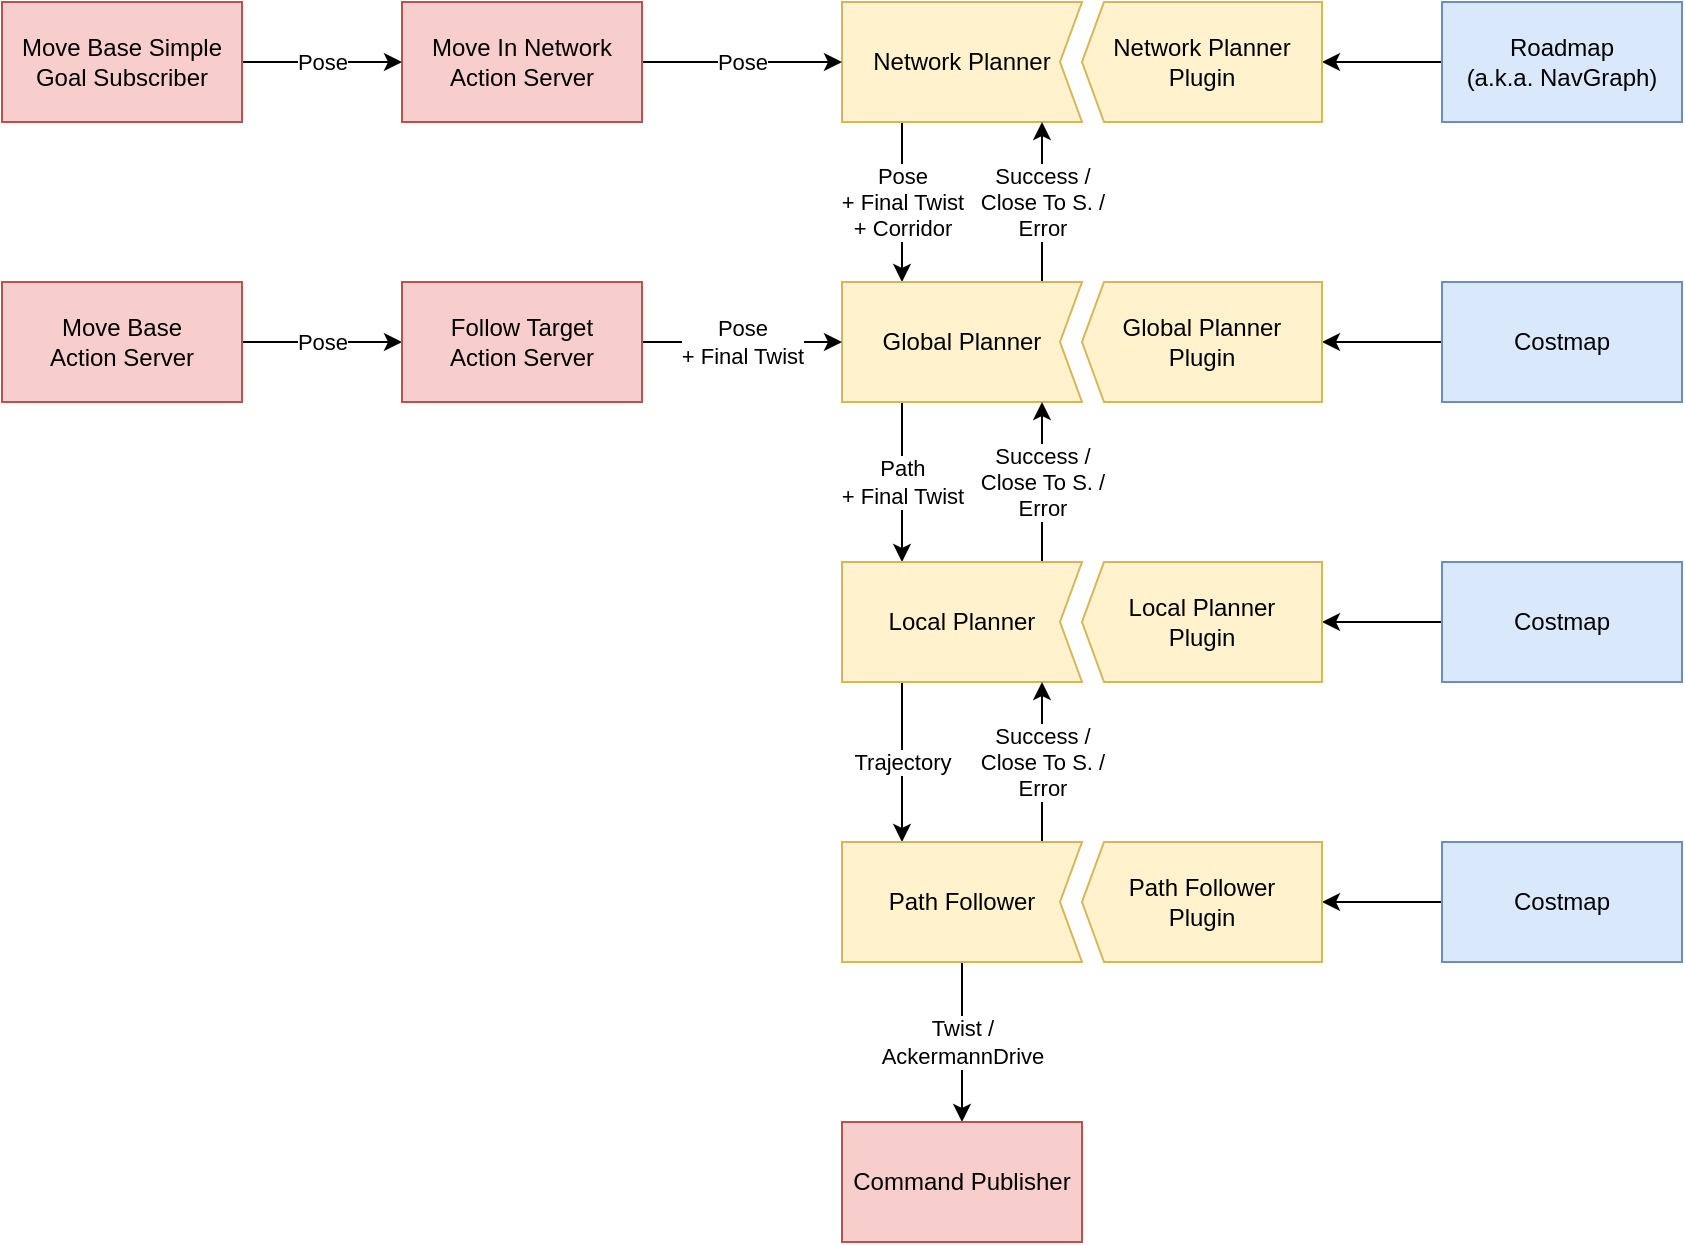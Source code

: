 <mxfile version="14.1.8" type="device"><diagram id="-SSuI4m4AHOXYcqGH4f-" name="ARTI Move Base"><mxGraphModel dx="1422" dy="976" grid="1" gridSize="10" guides="1" tooltips="1" connect="1" arrows="1" fold="1" page="1" pageScale="1" pageWidth="1169" pageHeight="827" math="0" shadow="0"><root><mxCell id="0"/><mxCell id="1" parent="0"/><mxCell id="WtlTxRg0S5o0Qiq5JUU1-12" value="Pose&lt;br&gt;+ Final Twist&lt;br&gt;+ Corridor" style="edgeStyle=elbowEdgeStyle;rounded=0;orthogonalLoop=1;jettySize=auto;html=1;startArrow=none;startFill=0;endArrow=classic;endFill=1;" parent="1" source="WtlTxRg0S5o0Qiq5JUU1-4" target="WtlTxRg0S5o0Qiq5JUU1-6" edge="1"><mxGeometry relative="1" as="geometry"><Array as="points"><mxPoint x="570" y="230"/><mxPoint x="560" y="210"/></Array></mxGeometry></mxCell><mxCell id="WtlTxRg0S5o0Qiq5JUU1-4" value="Network Planner" style="html=1;shadow=0;dashed=0;align=center;verticalAlign=middle;shape=mxgraph.arrows2.arrow;dy=0;dx=0;notch=11;flipH=1;fillColor=#fff2cc;strokeColor=#d6b656;whiteSpace=wrap;spacing=6;" parent="1" vertex="1"><mxGeometry x="540" y="120" width="120" height="60" as="geometry"/></mxCell><mxCell id="WtlTxRg0S5o0Qiq5JUU1-16" style="edgeStyle=orthogonalEdgeStyle;rounded=0;orthogonalLoop=1;jettySize=auto;html=1;startArrow=classic;startFill=1;endArrow=none;endFill=0;" parent="1" source="WtlTxRg0S5o0Qiq5JUU1-5" target="WtlTxRg0S5o0Qiq5JUU1-15" edge="1"><mxGeometry relative="1" as="geometry"/></mxCell><mxCell id="WtlTxRg0S5o0Qiq5JUU1-5" value="Network Planner Plugin" style="html=1;shadow=0;dashed=0;align=center;verticalAlign=middle;shape=mxgraph.arrows2.arrow;dy=0;dx=11;notch=0;flipH=1;fillColor=#fff2cc;strokeColor=#d6b656;whiteSpace=wrap;spacing=6;" parent="1" vertex="1"><mxGeometry x="660" y="120" width="120" height="60" as="geometry"/></mxCell><mxCell id="WtlTxRg0S5o0Qiq5JUU1-13" value="Path&lt;br&gt;+ Final Twist" style="edgeStyle=elbowEdgeStyle;rounded=0;orthogonalLoop=1;jettySize=auto;html=1;startArrow=none;startFill=0;" parent="1" source="WtlTxRg0S5o0Qiq5JUU1-6" target="WtlTxRg0S5o0Qiq5JUU1-8" edge="1"><mxGeometry relative="1" as="geometry"><Array as="points"><mxPoint x="570" y="360"/><mxPoint x="560" y="340"/></Array></mxGeometry></mxCell><mxCell id="WtlTxRg0S5o0Qiq5JUU1-24" value="Success /&lt;br&gt;Close To S. /&lt;br&gt;Error" style="edgeStyle=elbowEdgeStyle;rounded=0;orthogonalLoop=1;jettySize=auto;html=1;startArrow=none;startFill=0;endArrow=classic;endFill=1;" parent="1" source="WtlTxRg0S5o0Qiq5JUU1-6" target="WtlTxRg0S5o0Qiq5JUU1-4" edge="1"><mxGeometry relative="1" as="geometry"><Array as="points"><mxPoint x="640" y="230"/><mxPoint x="650" y="200"/></Array></mxGeometry></mxCell><mxCell id="WtlTxRg0S5o0Qiq5JUU1-6" value="Global Planner" style="html=1;shadow=0;dashed=0;align=center;verticalAlign=middle;shape=mxgraph.arrows2.arrow;dy=0;dx=0;notch=11;flipH=1;fillColor=#fff2cc;strokeColor=#d6b656;whiteSpace=wrap;spacing=6;" parent="1" vertex="1"><mxGeometry x="540" y="260" width="120" height="60" as="geometry"/></mxCell><mxCell id="WtlTxRg0S5o0Qiq5JUU1-20" style="edgeStyle=orthogonalEdgeStyle;rounded=0;orthogonalLoop=1;jettySize=auto;html=1;startArrow=classic;startFill=1;endArrow=none;endFill=0;" parent="1" source="WtlTxRg0S5o0Qiq5JUU1-7" target="WtlTxRg0S5o0Qiq5JUU1-17" edge="1"><mxGeometry relative="1" as="geometry"/></mxCell><mxCell id="WtlTxRg0S5o0Qiq5JUU1-7" value="Global Planner Plugin" style="html=1;shadow=0;dashed=0;align=center;verticalAlign=middle;shape=mxgraph.arrows2.arrow;dy=0;dx=11;notch=0;flipH=1;fillColor=#fff2cc;strokeColor=#d6b656;whiteSpace=wrap;spacing=6;" parent="1" vertex="1"><mxGeometry x="660" y="260" width="120" height="60" as="geometry"/></mxCell><mxCell id="WtlTxRg0S5o0Qiq5JUU1-26" value="Success /&lt;br&gt;Close To S. /&lt;br&gt;Error" style="edgeStyle=elbowEdgeStyle;rounded=0;orthogonalLoop=1;jettySize=auto;html=1;startArrow=none;startFill=0;endArrow=classic;endFill=1;" parent="1" source="WtlTxRg0S5o0Qiq5JUU1-8" target="WtlTxRg0S5o0Qiq5JUU1-6" edge="1"><mxGeometry relative="1" as="geometry"><Array as="points"><mxPoint x="640" y="360"/></Array></mxGeometry></mxCell><mxCell id="WtlTxRg0S5o0Qiq5JUU1-27" value="Trajectory" style="edgeStyle=elbowEdgeStyle;rounded=0;orthogonalLoop=1;jettySize=auto;html=1;startArrow=none;startFill=0;endArrow=classic;endFill=1;" parent="1" source="WtlTxRg0S5o0Qiq5JUU1-8" target="WtlTxRg0S5o0Qiq5JUU1-10" edge="1"><mxGeometry relative="1" as="geometry"><Array as="points"><mxPoint x="570" y="480"/></Array></mxGeometry></mxCell><mxCell id="WtlTxRg0S5o0Qiq5JUU1-8" value="Local Planner" style="html=1;shadow=0;dashed=0;align=center;verticalAlign=middle;shape=mxgraph.arrows2.arrow;dy=0;dx=0;notch=11;flipH=1;fillColor=#fff2cc;strokeColor=#d6b656;whiteSpace=wrap;spacing=6;" parent="1" vertex="1"><mxGeometry x="540" y="400" width="120" height="60" as="geometry"/></mxCell><mxCell id="WtlTxRg0S5o0Qiq5JUU1-21" style="edgeStyle=orthogonalEdgeStyle;rounded=0;orthogonalLoop=1;jettySize=auto;html=1;startArrow=classic;startFill=1;endArrow=none;endFill=0;" parent="1" source="WtlTxRg0S5o0Qiq5JUU1-9" target="WtlTxRg0S5o0Qiq5JUU1-18" edge="1"><mxGeometry relative="1" as="geometry"/></mxCell><mxCell id="WtlTxRg0S5o0Qiq5JUU1-9" value="Local Planner Plugin" style="html=1;shadow=0;dashed=0;align=center;verticalAlign=middle;shape=mxgraph.arrows2.arrow;dy=0;dx=11;notch=0;flipH=1;fillColor=#fff2cc;strokeColor=#d6b656;whiteSpace=wrap;spacing=6;" parent="1" vertex="1"><mxGeometry x="660" y="400" width="120" height="60" as="geometry"/></mxCell><mxCell id="WtlTxRg0S5o0Qiq5JUU1-28" value="Success /&lt;br&gt;Close To S. /&lt;br&gt;Error" style="edgeStyle=elbowEdgeStyle;rounded=0;orthogonalLoop=1;jettySize=auto;html=1;startArrow=none;startFill=0;endArrow=classic;endFill=1;" parent="1" source="WtlTxRg0S5o0Qiq5JUU1-10" target="WtlTxRg0S5o0Qiq5JUU1-8" edge="1"><mxGeometry relative="1" as="geometry"><Array as="points"><mxPoint x="640" y="500"/></Array></mxGeometry></mxCell><mxCell id="WtlTxRg0S5o0Qiq5JUU1-38" value="Twist /&lt;br&gt;AckermannDrive" style="edgeStyle=none;rounded=0;orthogonalLoop=1;jettySize=auto;html=1;startArrow=none;startFill=0;endArrow=classic;endFill=1;" parent="1" source="WtlTxRg0S5o0Qiq5JUU1-10" target="WtlTxRg0S5o0Qiq5JUU1-37" edge="1"><mxGeometry relative="1" as="geometry"/></mxCell><mxCell id="WtlTxRg0S5o0Qiq5JUU1-10" value="Path Follower" style="html=1;shadow=0;dashed=0;align=center;verticalAlign=middle;shape=mxgraph.arrows2.arrow;dy=0;dx=0;notch=11;flipH=1;fillColor=#fff2cc;strokeColor=#d6b656;whiteSpace=wrap;spacing=6;" parent="1" vertex="1"><mxGeometry x="540" y="540" width="120" height="60" as="geometry"/></mxCell><mxCell id="WtlTxRg0S5o0Qiq5JUU1-22" style="edgeStyle=orthogonalEdgeStyle;rounded=0;orthogonalLoop=1;jettySize=auto;html=1;startArrow=classic;startFill=1;endArrow=none;endFill=0;" parent="1" source="WtlTxRg0S5o0Qiq5JUU1-11" target="WtlTxRg0S5o0Qiq5JUU1-19" edge="1"><mxGeometry relative="1" as="geometry"/></mxCell><mxCell id="WtlTxRg0S5o0Qiq5JUU1-11" value="Path Follower Plugin" style="html=1;shadow=0;dashed=0;align=center;verticalAlign=middle;shape=mxgraph.arrows2.arrow;dy=0;dx=11;notch=0;flipH=1;fillColor=#fff2cc;strokeColor=#d6b656;whiteSpace=wrap;spacing=6;" parent="1" vertex="1"><mxGeometry x="660" y="540" width="120" height="60" as="geometry"/></mxCell><mxCell id="WtlTxRg0S5o0Qiq5JUU1-15" value="Roadmap&lt;br&gt;(a.k.a. NavGraph)" style="rounded=0;whiteSpace=wrap;html=1;fillColor=#dae8fc;strokeColor=#6c8ebf;" parent="1" vertex="1"><mxGeometry x="840" y="120" width="120" height="60" as="geometry"/></mxCell><mxCell id="WtlTxRg0S5o0Qiq5JUU1-17" value="Costmap" style="rounded=0;whiteSpace=wrap;html=1;fillColor=#dae8fc;strokeColor=#6c8ebf;" parent="1" vertex="1"><mxGeometry x="840" y="260" width="120" height="60" as="geometry"/></mxCell><mxCell id="WtlTxRg0S5o0Qiq5JUU1-18" value="Costmap" style="rounded=0;whiteSpace=wrap;html=1;fillColor=#dae8fc;strokeColor=#6c8ebf;" parent="1" vertex="1"><mxGeometry x="840" y="400" width="120" height="60" as="geometry"/></mxCell><mxCell id="WtlTxRg0S5o0Qiq5JUU1-19" value="Costmap" style="rounded=0;whiteSpace=wrap;html=1;fillColor=#dae8fc;strokeColor=#6c8ebf;" parent="1" vertex="1"><mxGeometry x="840" y="540" width="120" height="60" as="geometry"/></mxCell><mxCell id="WtlTxRg0S5o0Qiq5JUU1-30" value="Pose" style="rounded=0;orthogonalLoop=1;jettySize=auto;html=1;startArrow=none;startFill=0;endArrow=classic;endFill=1;" parent="1" source="WtlTxRg0S5o0Qiq5JUU1-29" target="WtlTxRg0S5o0Qiq5JUU1-4" edge="1"><mxGeometry relative="1" as="geometry"/></mxCell><mxCell id="WtlTxRg0S5o0Qiq5JUU1-29" value="Move In Network&lt;br&gt;Action Server" style="rounded=0;whiteSpace=wrap;html=1;fillColor=#f8cecc;strokeColor=#b85450;" parent="1" vertex="1"><mxGeometry x="320" y="120" width="120" height="60" as="geometry"/></mxCell><mxCell id="WtlTxRg0S5o0Qiq5JUU1-32" value="Pose" style="edgeStyle=none;rounded=0;orthogonalLoop=1;jettySize=auto;html=1;startArrow=none;startFill=0;endArrow=classic;endFill=1;" parent="1" source="WtlTxRg0S5o0Qiq5JUU1-31" target="WtlTxRg0S5o0Qiq5JUU1-33" edge="1"><mxGeometry relative="1" as="geometry"/></mxCell><mxCell id="WtlTxRg0S5o0Qiq5JUU1-31" value="Move Base&lt;br&gt;Action Server" style="rounded=0;whiteSpace=wrap;html=1;fillColor=#f8cecc;strokeColor=#b85450;" parent="1" vertex="1"><mxGeometry x="120" y="260" width="120" height="60" as="geometry"/></mxCell><mxCell id="WtlTxRg0S5o0Qiq5JUU1-34" value="Pose&lt;br&gt;+ Final Twist" style="edgeStyle=none;rounded=0;orthogonalLoop=1;jettySize=auto;html=1;startArrow=none;startFill=0;endArrow=classic;endFill=1;" parent="1" source="WtlTxRg0S5o0Qiq5JUU1-33" target="WtlTxRg0S5o0Qiq5JUU1-6" edge="1"><mxGeometry relative="1" as="geometry"/></mxCell><mxCell id="WtlTxRg0S5o0Qiq5JUU1-33" value="Follow Target&lt;br&gt;Action Server" style="rounded=0;whiteSpace=wrap;html=1;fillColor=#f8cecc;strokeColor=#b85450;" parent="1" vertex="1"><mxGeometry x="320" y="260" width="120" height="60" as="geometry"/></mxCell><mxCell id="WtlTxRg0S5o0Qiq5JUU1-36" value="Pose" style="edgeStyle=none;rounded=0;orthogonalLoop=1;jettySize=auto;html=1;startArrow=none;startFill=0;endArrow=classic;endFill=1;" parent="1" source="WtlTxRg0S5o0Qiq5JUU1-35" target="WtlTxRg0S5o0Qiq5JUU1-29" edge="1"><mxGeometry relative="1" as="geometry"/></mxCell><mxCell id="WtlTxRg0S5o0Qiq5JUU1-35" value="Move Base Simple Goal Subscriber" style="rounded=0;whiteSpace=wrap;html=1;fillColor=#f8cecc;strokeColor=#b85450;" parent="1" vertex="1"><mxGeometry x="120" y="120" width="120" height="60" as="geometry"/></mxCell><mxCell id="WtlTxRg0S5o0Qiq5JUU1-37" value="Command Publisher" style="rounded=0;whiteSpace=wrap;html=1;fillColor=#f8cecc;strokeColor=#b85450;" parent="1" vertex="1"><mxGeometry x="540" y="680" width="120" height="60" as="geometry"/></mxCell></root></mxGraphModel></diagram></mxfile>